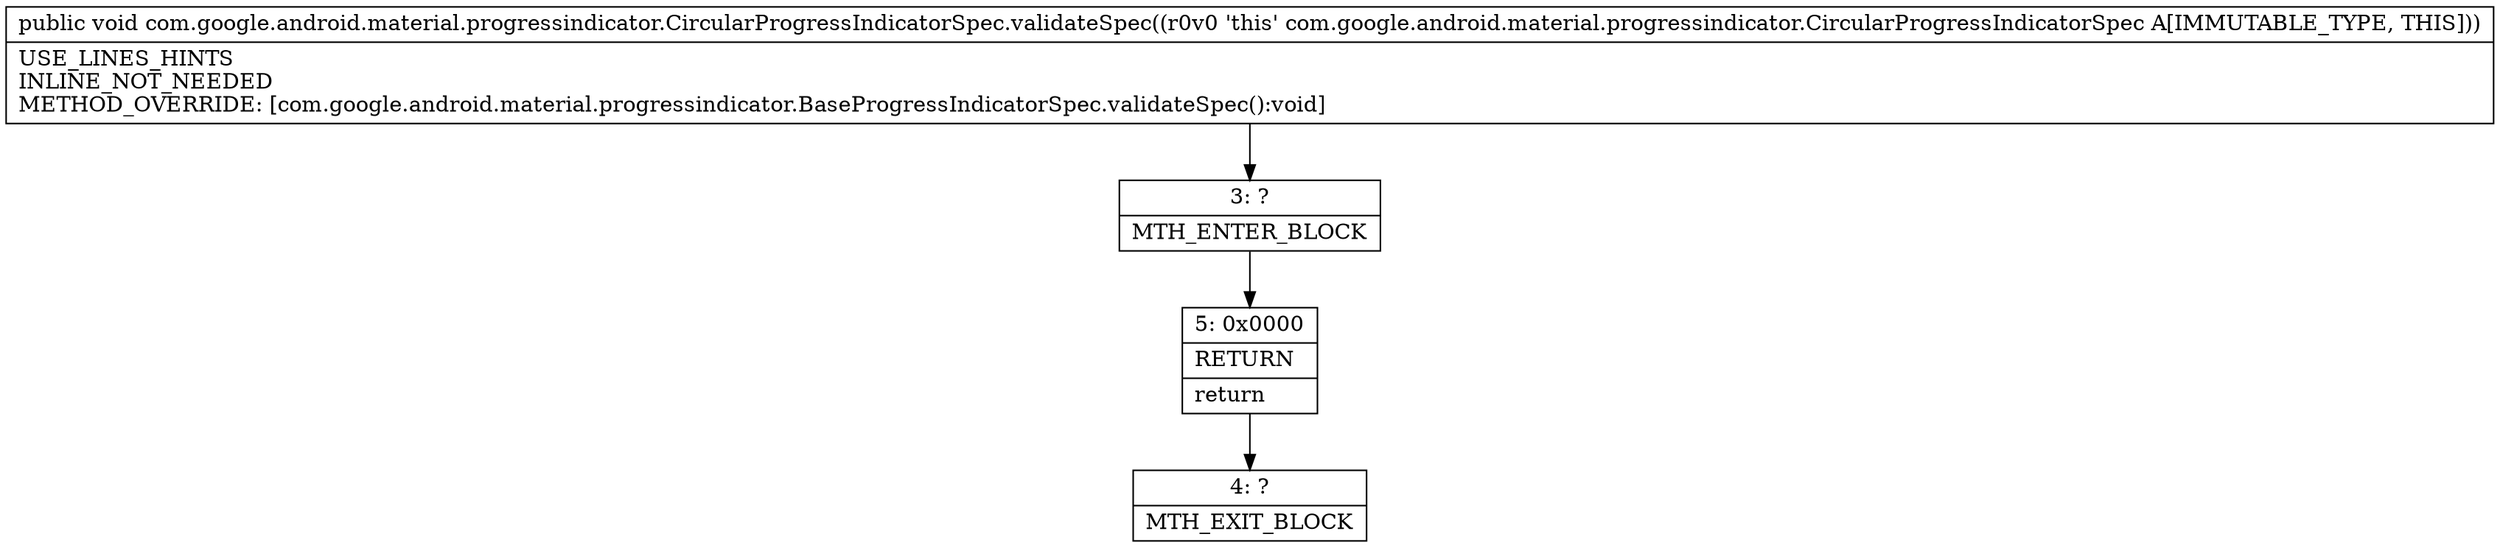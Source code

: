 digraph "CFG forcom.google.android.material.progressindicator.CircularProgressIndicatorSpec.validateSpec()V" {
Node_3 [shape=record,label="{3\:\ ?|MTH_ENTER_BLOCK\l}"];
Node_5 [shape=record,label="{5\:\ 0x0000|RETURN\l|return\l}"];
Node_4 [shape=record,label="{4\:\ ?|MTH_EXIT_BLOCK\l}"];
MethodNode[shape=record,label="{public void com.google.android.material.progressindicator.CircularProgressIndicatorSpec.validateSpec((r0v0 'this' com.google.android.material.progressindicator.CircularProgressIndicatorSpec A[IMMUTABLE_TYPE, THIS]))  | USE_LINES_HINTS\lINLINE_NOT_NEEDED\lMETHOD_OVERRIDE: [com.google.android.material.progressindicator.BaseProgressIndicatorSpec.validateSpec():void]\l}"];
MethodNode -> Node_3;Node_3 -> Node_5;
Node_5 -> Node_4;
}

